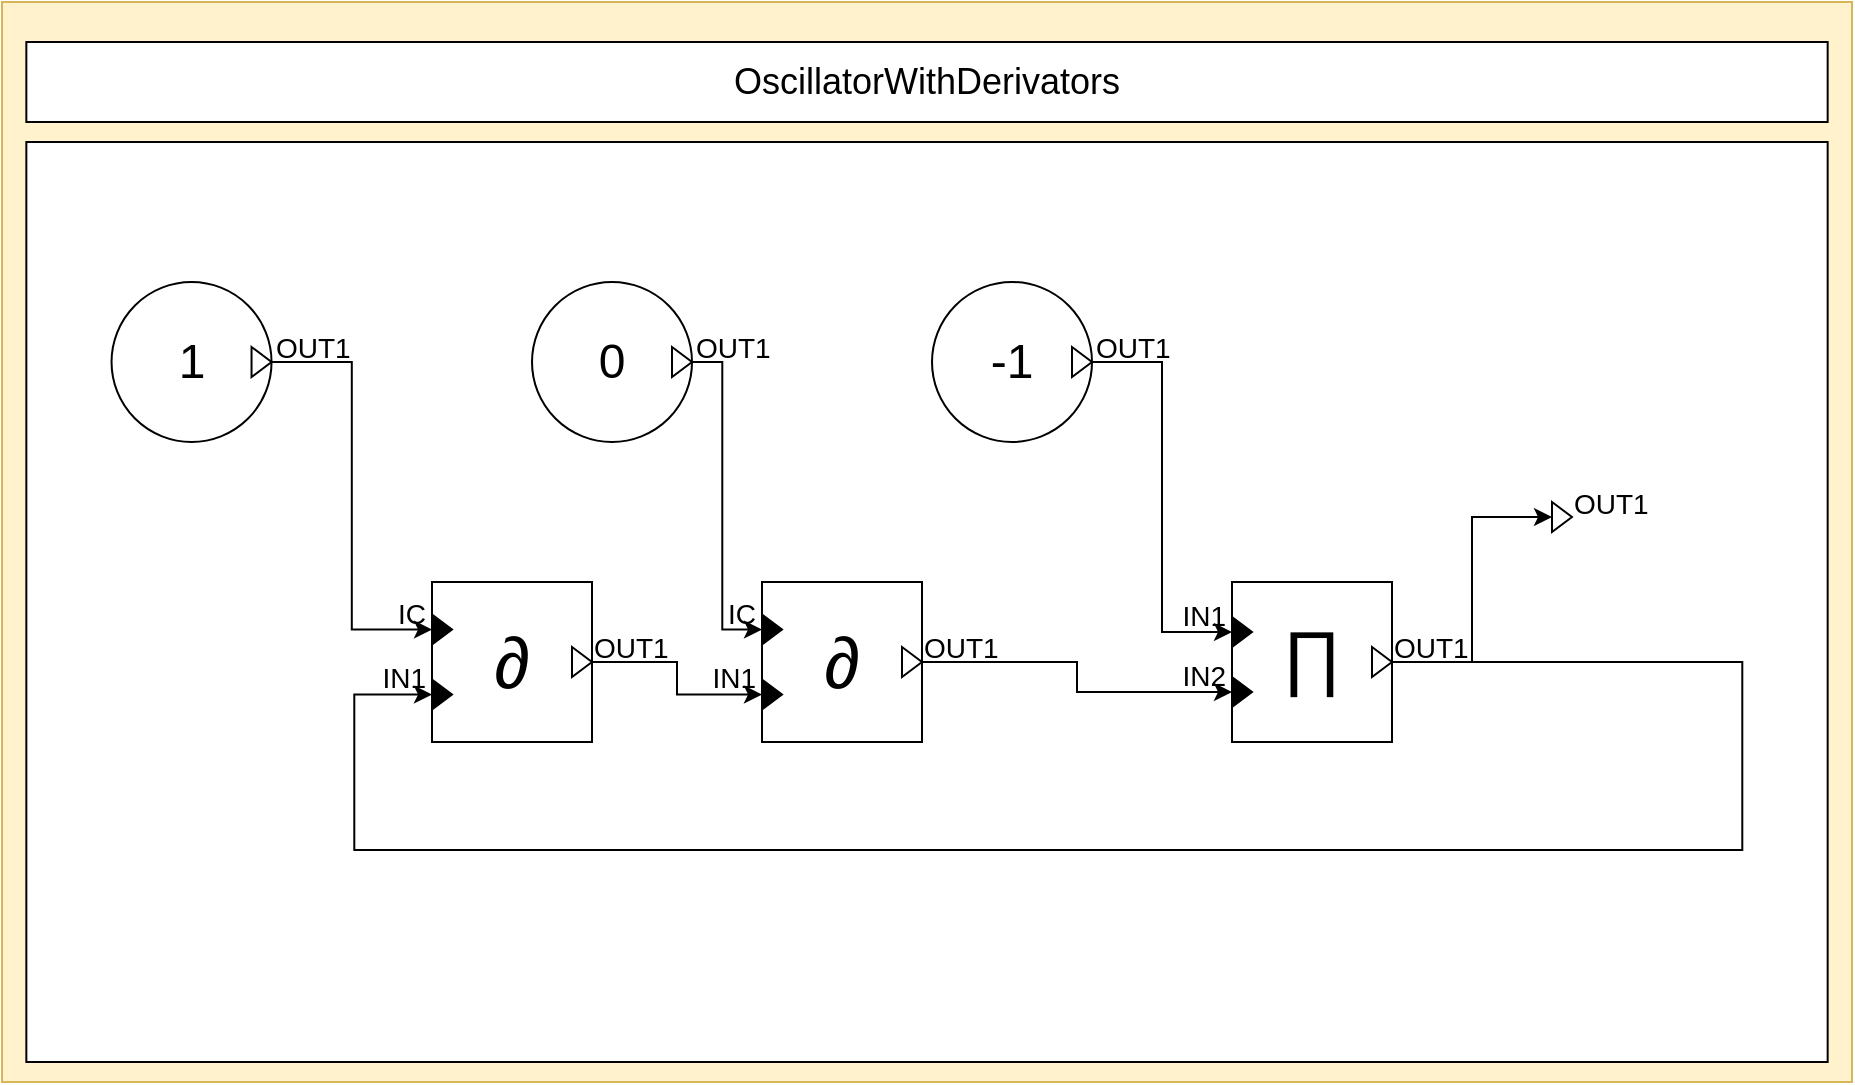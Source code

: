<mxfile version="20.3.0" type="device"><diagram id="WyhM3N3VEttyHtb7-TMf" name="Page-1"><mxGraphModel dx="1102" dy="633" grid="1" gridSize="10" guides="1" tooltips="1" connect="1" arrows="1" fold="1" page="1" pageScale="1" pageWidth="850" pageHeight="1100" math="0" shadow="0"><root><mxCell id="0"/><mxCell id="1" parent="0"/><object label="" placeholders="1" class_name="OscillatorWithDerivators" id="QQaXVmWF0gyv2xvVzr-h-1"><mxCell style="rounded=0;whiteSpace=wrap;html=1;fillColor=#fff2cc;strokeColor=#d6b656;container=0;connectable=0;allowArrows=0;treeFolding=0;moveCells=0;treeMoving=0;comic=0;rotatable=0;expand=1;autosize=1;resizeWidth=1;resizeHeight=1;metaEdit=1;" parent="1" vertex="1"><mxGeometry x="50" y="500" width="925" height="540" as="geometry"><mxRectangle x="40" y="400" width="50" height="40" as="alternateBounds"/></mxGeometry></mxCell></object><object label="%class_name%" placeholders="1" id="QQaXVmWF0gyv2xvVzr-h-2"><mxCell style="rounded=0;whiteSpace=wrap;html=1;fillColor=#ffffff;fontSize=18;connectable=0;allowArrows=0;rotatable=0;cloneable=0;deletable=0;" parent="QQaXVmWF0gyv2xvVzr-h-1" vertex="1"><mxGeometry x="12.171" y="20" width="900.658" height="40" as="geometry"/></mxCell></object><mxCell id="QQaXVmWF0gyv2xvVzr-h-3" value="" style="rounded=0;whiteSpace=wrap;html=1;fillColor=#ffffff;connectable=0;allowArrows=0;container=1;collapsible=0;portConstraintRotation=0;rotatable=0;cloneable=0;deletable=0;recursiveResize=0;" parent="QQaXVmWF0gyv2xvVzr-h-1" vertex="1"><mxGeometry x="12.171" y="70" width="900.658" height="460" as="geometry"><mxRectangle x="10" y="70" width="50" height="40" as="alternateBounds"/></mxGeometry></mxCell><object label="%value%" placeholders="1" value="1" block_name="v0" class_name="ConstantBlock" id="SlGjHfAaz0ckTXi2P8GK-9"><mxCell style="ellipse;whiteSpace=wrap;html=1;comic=0;fillColor=#ffffff;fontSize=24;align=center;allowArrows=0;connectable=0;container=1;collapsible=0;recursiveResize=1;direction=west;resizable=0;metaEdit=1;" parent="QQaXVmWF0gyv2xvVzr-h-3" vertex="1"><mxGeometry x="42.599" y="70" width="80" height="80" as="geometry"/></mxCell></object><object label="%name%" placeholders="1" name="OUT1" class_name="OutputPort" id="SlGjHfAaz0ckTXi2P8GK-10"><mxCell style="triangle;fillColor=#ffffff;fontSize=14;points=[[1,0.5]];allowArrows=0;verticalAlign=middle;horizontal=1;spacingTop=0;align=left;spacingLeft=4;spacingRight=0;html=1;comic=0;treeFolding=0;treeMoving=0;movable=1;resizable=0;rotatable=1;deletable=1;editable=1;connectable=1;movableLabel=1;spacing=2;aspect=fixed;metaEdit=1;" parent="SlGjHfAaz0ckTXi2P8GK-9" vertex="1"><mxGeometry x="70" y="32.5" width="10" height="15" as="geometry"><mxPoint x="6" y="-7" as="offset"/></mxGeometry></mxCell></object><mxCell id="SlGjHfAaz0ckTXi2P8GK-11" style="edgeStyle=orthogonalEdgeStyle;rounded=0;orthogonalLoop=1;jettySize=auto;html=1;exitX=1;exitY=0.5;exitDx=0;exitDy=0;entryX=0;entryY=0.5;entryDx=0;entryDy=0;" parent="QQaXVmWF0gyv2xvVzr-h-3" source="SlGjHfAaz0ckTXi2P8GK-10" target="QQaXVmWF0gyv2xvVzr-h-9" edge="1"><mxGeometry relative="1" as="geometry"><mxPoint x="212.829" y="210" as="targetPoint"/></mxGeometry></mxCell><object label="%value%" placeholders="1" value="0" block_name="x0" class_name="ConstantBlock" id="SlGjHfAaz0ckTXi2P8GK-12"><mxCell style="ellipse;whiteSpace=wrap;html=1;comic=0;fillColor=#ffffff;fontSize=24;align=center;allowArrows=0;connectable=0;container=1;collapsible=0;recursiveResize=1;direction=west;resizable=0;metaEdit=1;" parent="QQaXVmWF0gyv2xvVzr-h-3" vertex="1"><mxGeometry x="252.832" y="70" width="80" height="80" as="geometry"/></mxCell></object><object label="%name%" placeholders="1" name="OUT1" class_name="OutputPort" id="SlGjHfAaz0ckTXi2P8GK-13"><mxCell style="triangle;fillColor=#ffffff;fontSize=14;points=[[1,0.5]];allowArrows=0;verticalAlign=middle;horizontal=1;spacingTop=0;align=left;spacingLeft=4;spacingRight=0;html=1;comic=0;treeFolding=0;treeMoving=0;movable=1;resizable=0;rotatable=1;deletable=1;editable=1;connectable=1;movableLabel=1;spacing=2;aspect=fixed;metaEdit=1;" parent="SlGjHfAaz0ckTXi2P8GK-12" vertex="1"><mxGeometry x="70" y="32.5" width="10" height="15" as="geometry"><mxPoint x="6" y="-7" as="offset"/></mxGeometry></mxCell></object><object label="%symbol%" placeholders="1" symbol="&amp;prod;" class_name="ProductBlock" block_name="prod" numberOfInputs="2" id="SlGjHfAaz0ckTXi2P8GK-16"><mxCell style="whiteSpace=wrap;html=1;aspect=fixed;comic=0;fillColor=#FFFFFF;fontSize=36;align=center;resizable=0;container=1;collapsible=0;points=[];allowArrows=0;spacingTop=-6;metaEdit=1;connectable=0;" parent="QQaXVmWF0gyv2xvVzr-h-3" vertex="1"><mxGeometry x="602.829" y="220" width="80" height="80" as="geometry"/></mxCell></object><object label="%name%" placeholders="1" name="OUT1" class_name="OutputPort" id="SlGjHfAaz0ckTXi2P8GK-17"><mxCell style="triangle;fillColor=#ffffff;fontSize=14;points=[[1,0.5]];allowArrows=0;verticalAlign=middle;horizontal=1;spacingTop=0;align=left;spacingLeft=4;spacingRight=0;html=1;comic=0;treeFolding=0;treeMoving=0;movable=1;resizable=0;rotatable=1;deletable=1;editable=1;connectable=1;movableLabel=1;spacing=2;aspect=fixed;metaEdit=1;" parent="SlGjHfAaz0ckTXi2P8GK-16" vertex="1"><mxGeometry x="70" y="32.5" width="10" height="15" as="geometry"><mxPoint x="5" y="-7" as="offset"/></mxGeometry></mxCell></object><object label="%name%" placeholders="1" name="IN1" class_name="InputPort" id="SlGjHfAaz0ckTXi2P8GK-18"><mxCell style="triangle;fontSize=14;points=[[0,0.5]];allowArrows=0;verticalAlign=middle;horizontal=1;spacingTop=0;align=right;spacingLeft=0;spacingRight=8;html=1;comic=0;treeFolding=0;treeMoving=0;resizable=0;movableLabel=1;spacing=2;aspect=fixed;fillColor=#000000;metaEdit=1;" parent="SlGjHfAaz0ckTXi2P8GK-16" vertex="1"><mxGeometry y="17.5" width="10" height="15" as="geometry"><mxPoint x="-4" y="-8" as="offset"/></mxGeometry></mxCell></object><object label="%name%" placeholders="1" name="IN2" class_name="InputPort" id="SlGjHfAaz0ckTXi2P8GK-19"><mxCell style="triangle;fontSize=14;points=[[0,0.5]];allowArrows=0;verticalAlign=middle;horizontal=1;spacingTop=0;align=right;spacingLeft=0;spacingRight=8;html=1;comic=0;treeFolding=0;treeMoving=0;resizable=0;movableLabel=1;spacing=2;aspect=fixed;fillColor=#000000;metaEdit=1;" parent="SlGjHfAaz0ckTXi2P8GK-16" vertex="1"><mxGeometry y="47.5" width="10" height="15" as="geometry"><mxPoint x="-4" y="-8" as="offset"/></mxGeometry></mxCell></object><object label="%value%" placeholders="1" value="-1" block_name="minus1" class_name="ConstantBlock" id="SlGjHfAaz0ckTXi2P8GK-20"><mxCell style="ellipse;whiteSpace=wrap;html=1;comic=0;fillColor=#ffffff;fontSize=24;align=center;allowArrows=0;connectable=0;container=1;collapsible=0;recursiveResize=1;direction=west;resizable=0;metaEdit=1;" parent="QQaXVmWF0gyv2xvVzr-h-3" vertex="1"><mxGeometry x="452.834" y="70" width="80" height="80" as="geometry"/></mxCell></object><object label="%name%" placeholders="1" name="OUT1" class_name="OutputPort" id="SlGjHfAaz0ckTXi2P8GK-21"><mxCell style="triangle;fillColor=#ffffff;fontSize=14;points=[[1,0.5]];allowArrows=0;verticalAlign=middle;horizontal=1;spacingTop=0;align=left;spacingLeft=4;spacingRight=0;html=1;comic=0;treeFolding=0;treeMoving=0;movable=1;resizable=0;rotatable=1;deletable=1;editable=1;connectable=1;movableLabel=1;spacing=2;aspect=fixed;metaEdit=1;" parent="SlGjHfAaz0ckTXi2P8GK-20" vertex="1"><mxGeometry x="70" y="32.5" width="10" height="15" as="geometry"><mxPoint x="6" y="-7" as="offset"/></mxGeometry></mxCell></object><mxCell id="SlGjHfAaz0ckTXi2P8GK-22" style="edgeStyle=orthogonalEdgeStyle;rounded=0;orthogonalLoop=1;jettySize=auto;html=1;exitX=1;exitY=0.5;exitDx=0;exitDy=0;entryX=0;entryY=0.5;entryDx=0;entryDy=0;" parent="QQaXVmWF0gyv2xvVzr-h-3" source="SlGjHfAaz0ckTXi2P8GK-21" target="SlGjHfAaz0ckTXi2P8GK-18" edge="1"><mxGeometry relative="1" as="geometry"/></mxCell><mxCell id="SlGjHfAaz0ckTXi2P8GK-26" style="edgeStyle=orthogonalEdgeStyle;rounded=0;orthogonalLoop=1;jettySize=auto;html=1;exitX=1;exitY=0.5;exitDx=0;exitDy=0;entryX=0;entryY=0.5;entryDx=0;entryDy=0;" parent="QQaXVmWF0gyv2xvVzr-h-3" source="SlGjHfAaz0ckTXi2P8GK-17" target="QQaXVmWF0gyv2xvVzr-h-10" edge="1"><mxGeometry relative="1" as="geometry"><mxPoint x="182.829" y="276" as="targetPoint"/><Array as="points"><mxPoint x="858" y="260"/><mxPoint x="858" y="354"/><mxPoint x="164" y="354"/><mxPoint x="164" y="276"/></Array></mxGeometry></mxCell><object label="%name%" placeholders="1" name="OUT1" class_name="OutputPort" id="QQaXVmWF0gyv2xvVzr-h-4"><mxCell style="triangle;fillColor=#ffffff;fontSize=14;points=[[0,0.5],[1,0.5]];allowArrows=0;verticalAlign=middle;horizontal=1;spacingTop=0;align=left;spacingLeft=4;spacingRight=0;html=1;comic=0;treeFolding=0;treeMoving=0;movable=1;resizable=0;rotatable=1;deletable=1;editable=1;connectable=1;movableLabel=1;spacing=2;aspect=fixed;metaEdit=1;" parent="QQaXVmWF0gyv2xvVzr-h-3" vertex="1"><mxGeometry x="762.829" y="180" width="10" height="15" as="geometry"><mxPoint x="5" y="-7" as="offset"/></mxGeometry></mxCell></object><object label="%symbol%" placeholders="1" symbol="&amp;part;" class_name="DerivatorBlock" block_name="der1" id="QQaXVmWF0gyv2xvVzr-h-7"><mxCell style="whiteSpace=wrap;html=1;aspect=fixed;comic=0;fillColor=#FFFFFF;fontSize=36;align=center;resizable=0;container=1;collapsible=0;points=[];allowArrows=0;metaEdit=1;connectable=0;" parent="QQaXVmWF0gyv2xvVzr-h-3" vertex="1"><mxGeometry x="202.829" y="220" width="80" height="80" as="geometry"/></mxCell></object><object label="%name%" placeholders="1" name="OUT1" class_name="OutputPort" id="QQaXVmWF0gyv2xvVzr-h-8"><mxCell style="triangle;fillColor=#ffffff;fontSize=14;points=[[1,0.5]];allowArrows=0;verticalAlign=middle;horizontal=1;spacingTop=0;align=left;spacingLeft=4;spacingRight=0;html=1;comic=0;treeFolding=0;treeMoving=0;movable=1;resizable=0;rotatable=1;deletable=1;editable=1;connectable=1;movableLabel=1;spacing=2;aspect=fixed;metaEdit=1;" parent="QQaXVmWF0gyv2xvVzr-h-7" vertex="1"><mxGeometry x="70" y="32.5" width="10" height="15" as="geometry"><mxPoint x="5" y="-7" as="offset"/></mxGeometry></mxCell></object><object label="%name%" placeholders="1" name="IC" class_name="InputPort" id="QQaXVmWF0gyv2xvVzr-h-9"><mxCell style="triangle;fontSize=14;points=[[0,0.5]];allowArrows=0;verticalAlign=middle;horizontal=1;spacingTop=0;align=right;spacingLeft=0;spacingRight=8;html=1;comic=0;treeFolding=0;treeMoving=0;resizable=0;movableLabel=1;spacing=2;aspect=fixed;fillColor=#000000;metaEdit=1;" parent="QQaXVmWF0gyv2xvVzr-h-7" vertex="1"><mxGeometry y="16.25" width="10" height="15" as="geometry"><mxPoint x="-4" y="-8" as="offset"/></mxGeometry></mxCell></object><object label="%name%" placeholders="1" name="IN1" class_name="InputPort" id="QQaXVmWF0gyv2xvVzr-h-10"><mxCell style="triangle;fontSize=14;points=[[0,0.5]];allowArrows=0;verticalAlign=middle;horizontal=1;spacingTop=0;align=right;spacingLeft=0;spacingRight=8;html=1;comic=0;treeFolding=0;treeMoving=0;resizable=0;movableLabel=1;spacing=2;aspect=fixed;fillColor=#000000;metaEdit=1;" parent="QQaXVmWF0gyv2xvVzr-h-7" vertex="1"><mxGeometry y="48.75" width="10" height="15" as="geometry"><mxPoint x="-4" y="-8" as="offset"/></mxGeometry></mxCell></object><object label="%symbol%" placeholders="1" symbol="&amp;part;" class_name="DerivatorBlock" block_name="der2" id="QQaXVmWF0gyv2xvVzr-h-15"><mxCell style="whiteSpace=wrap;html=1;aspect=fixed;comic=0;fillColor=#FFFFFF;fontSize=36;align=center;resizable=0;container=1;collapsible=0;points=[];allowArrows=0;metaEdit=1;connectable=0;" parent="QQaXVmWF0gyv2xvVzr-h-3" vertex="1"><mxGeometry x="367.829" y="220" width="80" height="80" as="geometry"/></mxCell></object><object label="%name%" placeholders="1" name="OUT1" class_name="OutputPort" id="QQaXVmWF0gyv2xvVzr-h-16"><mxCell style="triangle;fillColor=#ffffff;fontSize=14;points=[[1,0.5]];allowArrows=0;verticalAlign=middle;horizontal=1;spacingTop=0;align=left;spacingLeft=4;spacingRight=0;html=1;comic=0;treeFolding=0;treeMoving=0;movable=1;resizable=0;rotatable=1;deletable=1;editable=1;connectable=1;movableLabel=1;spacing=2;aspect=fixed;metaEdit=1;" parent="QQaXVmWF0gyv2xvVzr-h-15" vertex="1"><mxGeometry x="70" y="32.5" width="10" height="15" as="geometry"><mxPoint x="5" y="-7" as="offset"/></mxGeometry></mxCell></object><object label="%name%" placeholders="1" name="IC" class_name="InputPort" id="QQaXVmWF0gyv2xvVzr-h-17"><mxCell style="triangle;fontSize=14;points=[[0,0.5]];allowArrows=0;verticalAlign=middle;horizontal=1;spacingTop=0;align=right;spacingLeft=0;spacingRight=8;html=1;comic=0;treeFolding=0;treeMoving=0;resizable=0;movableLabel=1;spacing=2;aspect=fixed;fillColor=#000000;metaEdit=1;" parent="QQaXVmWF0gyv2xvVzr-h-15" vertex="1"><mxGeometry y="16.25" width="10" height="15" as="geometry"><mxPoint x="-4" y="-8" as="offset"/></mxGeometry></mxCell></object><object label="%name%" placeholders="1" name="IN1" class_name="InputPort" id="QQaXVmWF0gyv2xvVzr-h-18"><mxCell style="triangle;fontSize=14;points=[[0,0.5]];allowArrows=0;verticalAlign=middle;horizontal=1;spacingTop=0;align=right;spacingLeft=0;spacingRight=8;html=1;comic=0;treeFolding=0;treeMoving=0;resizable=0;movableLabel=1;spacing=2;aspect=fixed;fillColor=#000000;metaEdit=1;" parent="QQaXVmWF0gyv2xvVzr-h-15" vertex="1"><mxGeometry y="48.75" width="10" height="15" as="geometry"><mxPoint x="-4" y="-8" as="offset"/></mxGeometry></mxCell></object><mxCell id="QQaXVmWF0gyv2xvVzr-h-19" style="edgeStyle=orthogonalEdgeStyle;rounded=0;orthogonalLoop=1;jettySize=auto;html=1;exitX=1;exitY=0.5;exitDx=0;exitDy=0;entryX=0;entryY=0.5;entryDx=0;entryDy=0;" parent="QQaXVmWF0gyv2xvVzr-h-3" source="QQaXVmWF0gyv2xvVzr-h-8" target="QQaXVmWF0gyv2xvVzr-h-18" edge="1"><mxGeometry relative="1" as="geometry"/></mxCell><mxCell id="QQaXVmWF0gyv2xvVzr-h-20" style="edgeStyle=orthogonalEdgeStyle;rounded=0;orthogonalLoop=1;jettySize=auto;html=1;exitX=1;exitY=0.5;exitDx=0;exitDy=0;entryX=0;entryY=0.5;entryDx=0;entryDy=0;" parent="QQaXVmWF0gyv2xvVzr-h-3" source="SlGjHfAaz0ckTXi2P8GK-13" target="QQaXVmWF0gyv2xvVzr-h-17" edge="1"><mxGeometry relative="1" as="geometry"><Array as="points"><mxPoint x="348" y="110"/><mxPoint x="348" y="244"/></Array></mxGeometry></mxCell><mxCell id="QQaXVmWF0gyv2xvVzr-h-21" style="edgeStyle=orthogonalEdgeStyle;rounded=0;orthogonalLoop=1;jettySize=auto;html=1;exitX=1;exitY=0.5;exitDx=0;exitDy=0;entryX=0;entryY=0.5;entryDx=0;entryDy=0;" parent="QQaXVmWF0gyv2xvVzr-h-3" source="QQaXVmWF0gyv2xvVzr-h-16" target="SlGjHfAaz0ckTXi2P8GK-19" edge="1"><mxGeometry relative="1" as="geometry"/></mxCell><mxCell id="QQaXVmWF0gyv2xvVzr-h-24" style="edgeStyle=orthogonalEdgeStyle;rounded=0;orthogonalLoop=1;jettySize=auto;html=1;exitX=1;exitY=0.5;exitDx=0;exitDy=0;entryX=0;entryY=0.5;entryDx=0;entryDy=0;" parent="QQaXVmWF0gyv2xvVzr-h-3" source="SlGjHfAaz0ckTXi2P8GK-17" target="QQaXVmWF0gyv2xvVzr-h-4" edge="1"><mxGeometry relative="1" as="geometry"/></mxCell></root></mxGraphModel></diagram></mxfile>